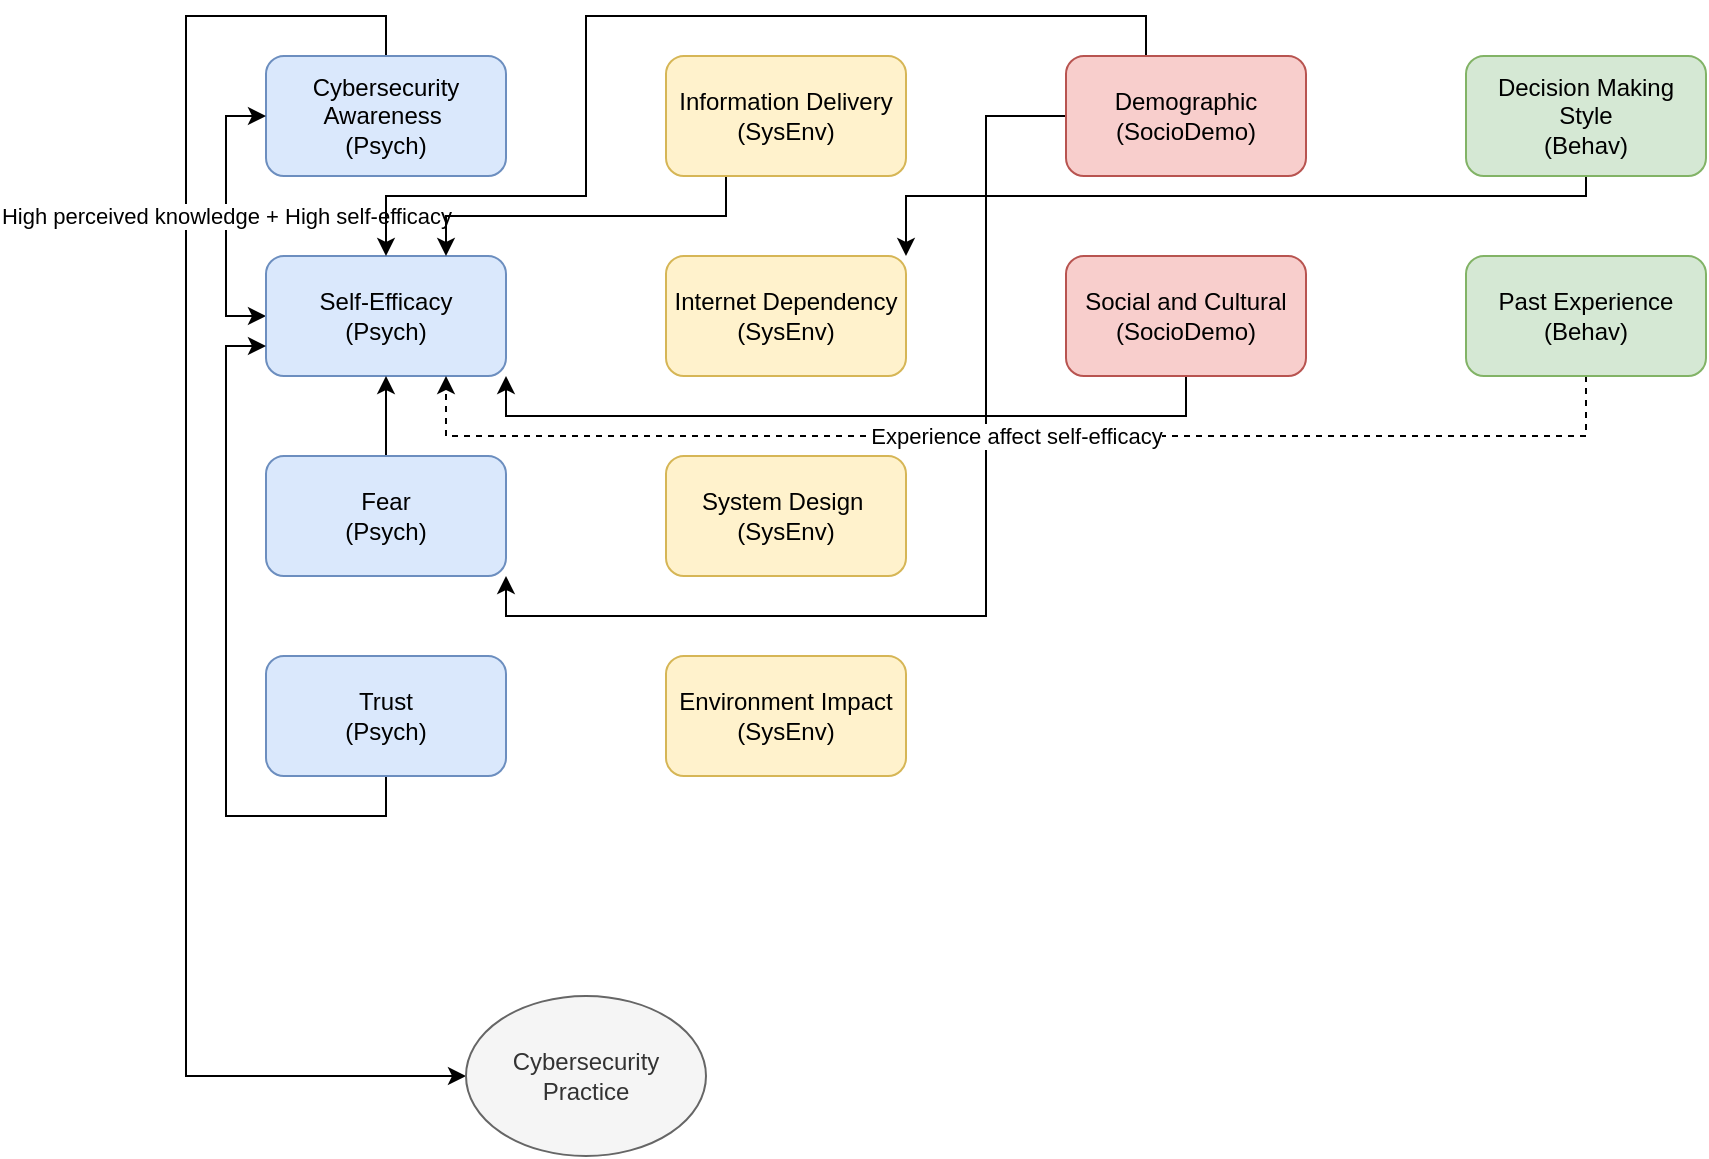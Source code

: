 <mxfile version="28.0.7" pages="2">
  <diagram name="Page-1" id="Dk5KH3D_nTtZC-o7jNqu">
    <mxGraphModel dx="2202" dy="768" grid="1" gridSize="10" guides="1" tooltips="1" connect="1" arrows="1" fold="1" page="1" pageScale="1" pageWidth="850" pageHeight="1100" math="0" shadow="0">
      <root>
        <mxCell id="0" />
        <mxCell id="1" parent="0" />
        <mxCell id="SkmSBCSIT0Oq7I8b3XnM-3" style="edgeStyle=orthogonalEdgeStyle;rounded=0;orthogonalLoop=1;jettySize=auto;html=1;exitX=0.5;exitY=0;exitDx=0;exitDy=0;entryX=0;entryY=0.5;entryDx=0;entryDy=0;" parent="1" source="ku8M4nnd9gkYllifd4ZN-1" target="SkmSBCSIT0Oq7I8b3XnM-2" edge="1">
          <mxGeometry relative="1" as="geometry">
            <Array as="points">
              <mxPoint x="140" y="60" />
              <mxPoint x="40" y="60" />
              <mxPoint x="40" y="590" />
            </Array>
          </mxGeometry>
        </mxCell>
        <mxCell id="ku8M4nnd9gkYllifd4ZN-1" value="Cybersecurity Awareness&amp;nbsp;&lt;br&gt;(Psych)" style="rounded=1;whiteSpace=wrap;html=1;fillColor=#dae8fc;strokeColor=#6c8ebf;" parent="1" vertex="1">
          <mxGeometry x="80" y="80" width="120" height="60" as="geometry" />
        </mxCell>
        <mxCell id="SkmSBCSIT0Oq7I8b3XnM-7" value="High perceived knowledge + High self-efficacy" style="edgeStyle=orthogonalEdgeStyle;rounded=0;orthogonalLoop=1;jettySize=auto;html=1;exitX=0;exitY=0.5;exitDx=0;exitDy=0;entryX=0;entryY=0.5;entryDx=0;entryDy=0;startArrow=classic;startFill=1;" parent="1" source="ku8M4nnd9gkYllifd4ZN-2" target="ku8M4nnd9gkYllifd4ZN-1" edge="1">
          <mxGeometry relative="1" as="geometry" />
        </mxCell>
        <mxCell id="ku8M4nnd9gkYllifd4ZN-2" value="Self-Efficacy&lt;br&gt;(Psych)" style="rounded=1;whiteSpace=wrap;html=1;fillColor=#dae8fc;strokeColor=#6c8ebf;" parent="1" vertex="1">
          <mxGeometry x="80" y="180" width="120" height="60" as="geometry" />
        </mxCell>
        <mxCell id="SkmSBCSIT0Oq7I8b3XnM-4" style="edgeStyle=orthogonalEdgeStyle;rounded=0;orthogonalLoop=1;jettySize=auto;html=1;exitX=0.5;exitY=0;exitDx=0;exitDy=0;entryX=0.5;entryY=1;entryDx=0;entryDy=0;" parent="1" source="ku8M4nnd9gkYllifd4ZN-3" target="ku8M4nnd9gkYllifd4ZN-2" edge="1">
          <mxGeometry relative="1" as="geometry" />
        </mxCell>
        <mxCell id="ku8M4nnd9gkYllifd4ZN-3" value="Fear&lt;br&gt;(Psych)" style="rounded=1;whiteSpace=wrap;html=1;fillColor=#dae8fc;strokeColor=#6c8ebf;" parent="1" vertex="1">
          <mxGeometry x="80" y="280" width="120" height="60" as="geometry" />
        </mxCell>
        <mxCell id="dDCWWGt2qfD9tHyZwhhX-2" style="edgeStyle=orthogonalEdgeStyle;rounded=0;orthogonalLoop=1;jettySize=auto;html=1;exitX=0.5;exitY=1;exitDx=0;exitDy=0;entryX=0;entryY=0.75;entryDx=0;entryDy=0;" edge="1" parent="1" source="ku8M4nnd9gkYllifd4ZN-4" target="ku8M4nnd9gkYllifd4ZN-2">
          <mxGeometry relative="1" as="geometry" />
        </mxCell>
        <mxCell id="ku8M4nnd9gkYllifd4ZN-4" value="Trust&lt;br&gt;(Psych)" style="rounded=1;whiteSpace=wrap;html=1;fillColor=#dae8fc;strokeColor=#6c8ebf;" parent="1" vertex="1">
          <mxGeometry x="80" y="380" width="120" height="60" as="geometry" />
        </mxCell>
        <mxCell id="dDCWWGt2qfD9tHyZwhhX-4" style="edgeStyle=orthogonalEdgeStyle;rounded=0;orthogonalLoop=1;jettySize=auto;html=1;exitX=0.25;exitY=1;exitDx=0;exitDy=0;entryX=0.75;entryY=0;entryDx=0;entryDy=0;" edge="1" parent="1" source="ku8M4nnd9gkYllifd4ZN-5" target="ku8M4nnd9gkYllifd4ZN-2">
          <mxGeometry relative="1" as="geometry">
            <Array as="points">
              <mxPoint x="310" y="160" />
              <mxPoint x="170" y="160" />
            </Array>
          </mxGeometry>
        </mxCell>
        <mxCell id="ku8M4nnd9gkYllifd4ZN-5" value="Information Delivery&lt;br&gt;(SysEnv)" style="rounded=1;whiteSpace=wrap;html=1;fillColor=#fff2cc;strokeColor=#d6b656;" parent="1" vertex="1">
          <mxGeometry x="280" y="80" width="120" height="60" as="geometry" />
        </mxCell>
        <mxCell id="ku8M4nnd9gkYllifd4ZN-6" value="Internet Dependency&lt;br&gt;(SysEnv)" style="rounded=1;whiteSpace=wrap;html=1;fillColor=#fff2cc;strokeColor=#d6b656;" parent="1" vertex="1">
          <mxGeometry x="280" y="180" width="120" height="60" as="geometry" />
        </mxCell>
        <mxCell id="ku8M4nnd9gkYllifd4ZN-7" value="System Design&lt;span style=&quot;background-color: transparent; color: light-dark(rgb(0, 0, 0), rgb(255, 255, 255));&quot;&gt;&amp;nbsp;&lt;/span&gt;&lt;div&gt;(SysEnv)&lt;/div&gt;" style="rounded=1;whiteSpace=wrap;html=1;fillColor=#fff2cc;strokeColor=#d6b656;" parent="1" vertex="1">
          <mxGeometry x="280" y="280" width="120" height="60" as="geometry" />
        </mxCell>
        <mxCell id="ku8M4nnd9gkYllifd4ZN-8" value="&lt;div&gt;Environment Impact&lt;br&gt;(SysEnv)&lt;/div&gt;" style="rounded=1;whiteSpace=wrap;html=1;fillColor=#fff2cc;strokeColor=#d6b656;" parent="1" vertex="1">
          <mxGeometry x="280" y="380" width="120" height="60" as="geometry" />
        </mxCell>
        <mxCell id="SkmSBCSIT0Oq7I8b3XnM-1" style="edgeStyle=orthogonalEdgeStyle;rounded=0;orthogonalLoop=1;jettySize=auto;html=1;exitX=0.5;exitY=0;exitDx=0;exitDy=0;entryX=0.5;entryY=0;entryDx=0;entryDy=0;" parent="1" source="ku8M4nnd9gkYllifd4ZN-9" target="ku8M4nnd9gkYllifd4ZN-2" edge="1">
          <mxGeometry relative="1" as="geometry">
            <Array as="points">
              <mxPoint x="520" y="80" />
              <mxPoint x="520" y="60" />
              <mxPoint x="240" y="60" />
              <mxPoint x="240" y="150" />
              <mxPoint x="140" y="150" />
            </Array>
          </mxGeometry>
        </mxCell>
        <mxCell id="dDCWWGt2qfD9tHyZwhhX-8" style="edgeStyle=orthogonalEdgeStyle;rounded=0;orthogonalLoop=1;jettySize=auto;html=1;exitX=0;exitY=0.5;exitDx=0;exitDy=0;entryX=1;entryY=1;entryDx=0;entryDy=0;" edge="1" parent="1" source="ku8M4nnd9gkYllifd4ZN-9" target="ku8M4nnd9gkYllifd4ZN-3">
          <mxGeometry relative="1" as="geometry">
            <Array as="points">
              <mxPoint x="440" y="110" />
              <mxPoint x="440" y="360" />
              <mxPoint x="200" y="360" />
            </Array>
          </mxGeometry>
        </mxCell>
        <mxCell id="ku8M4nnd9gkYllifd4ZN-9" value="Demographic&lt;br&gt;(SocioDemo)" style="rounded=1;whiteSpace=wrap;html=1;fillColor=#f8cecc;strokeColor=#b85450;" parent="1" vertex="1">
          <mxGeometry x="480" y="80" width="120" height="60" as="geometry" />
        </mxCell>
        <mxCell id="dDCWWGt2qfD9tHyZwhhX-7" style="edgeStyle=orthogonalEdgeStyle;rounded=0;orthogonalLoop=1;jettySize=auto;html=1;exitX=0.5;exitY=1;exitDx=0;exitDy=0;entryX=1;entryY=1;entryDx=0;entryDy=0;" edge="1" parent="1" source="ku8M4nnd9gkYllifd4ZN-10" target="ku8M4nnd9gkYllifd4ZN-2">
          <mxGeometry relative="1" as="geometry" />
        </mxCell>
        <mxCell id="ku8M4nnd9gkYllifd4ZN-10" value="Social and Cultural&lt;br&gt;(SocioDemo)" style="rounded=1;whiteSpace=wrap;html=1;fillColor=#f8cecc;strokeColor=#b85450;" parent="1" vertex="1">
          <mxGeometry x="480" y="180" width="120" height="60" as="geometry" />
        </mxCell>
        <mxCell id="dDCWWGt2qfD9tHyZwhhX-6" style="edgeStyle=orthogonalEdgeStyle;rounded=0;orthogonalLoop=1;jettySize=auto;html=1;exitX=0.5;exitY=1;exitDx=0;exitDy=0;entryX=1;entryY=0;entryDx=0;entryDy=0;" edge="1" parent="1" source="ku8M4nnd9gkYllifd4ZN-11" target="ku8M4nnd9gkYllifd4ZN-6">
          <mxGeometry relative="1" as="geometry">
            <Array as="points">
              <mxPoint x="740" y="150" />
              <mxPoint x="400" y="150" />
            </Array>
          </mxGeometry>
        </mxCell>
        <mxCell id="ku8M4nnd9gkYllifd4ZN-11" value="Decision Making Style&lt;br&gt;(Behav)" style="rounded=1;whiteSpace=wrap;html=1;fillColor=#d5e8d4;strokeColor=#82b366;" parent="1" vertex="1">
          <mxGeometry x="680" y="80" width="120" height="60" as="geometry" />
        </mxCell>
        <mxCell id="SkmSBCSIT0Oq7I8b3XnM-6" value="Experience affect self-efficacy" style="edgeStyle=orthogonalEdgeStyle;rounded=0;orthogonalLoop=1;jettySize=auto;html=1;exitX=0.5;exitY=1;exitDx=0;exitDy=0;entryX=0.75;entryY=1;entryDx=0;entryDy=0;dashed=1;" parent="1" source="ku8M4nnd9gkYllifd4ZN-12" target="ku8M4nnd9gkYllifd4ZN-2" edge="1">
          <mxGeometry relative="1" as="geometry">
            <Array as="points">
              <mxPoint x="740" y="270" />
              <mxPoint x="170" y="270" />
            </Array>
          </mxGeometry>
        </mxCell>
        <mxCell id="ku8M4nnd9gkYllifd4ZN-12" value="Past Experience&lt;br&gt;(Behav)" style="rounded=1;whiteSpace=wrap;html=1;fillColor=#d5e8d4;strokeColor=#82b366;" parent="1" vertex="1">
          <mxGeometry x="680" y="180" width="120" height="60" as="geometry" />
        </mxCell>
        <mxCell id="SkmSBCSIT0Oq7I8b3XnM-2" value="Cybersecurity Practice" style="ellipse;whiteSpace=wrap;html=1;fillColor=#f5f5f5;fontColor=#333333;strokeColor=#666666;" parent="1" vertex="1">
          <mxGeometry x="180" y="550" width="120" height="80" as="geometry" />
        </mxCell>
      </root>
    </mxGraphModel>
  </diagram>
  <diagram id="nVjXVaxDc0mkFGC4M_rG" name="Page-2">
    <mxGraphModel dx="1526" dy="1484" grid="1" gridSize="10" guides="1" tooltips="1" connect="1" arrows="1" fold="1" page="1" pageScale="1" pageWidth="850" pageHeight="1100" math="0" shadow="0">
      <root>
        <mxCell id="0" />
        <mxCell id="1" parent="0" />
        <mxCell id="V1_6yMbfaUW9CFlezUjd-26" style="rounded=0;orthogonalLoop=1;jettySize=auto;html=1;exitX=0.5;exitY=0;exitDx=0;exitDy=0;entryX=0.5;entryY=1;entryDx=0;entryDy=0;endArrow=none;endFill=0;strokeWidth=2;dashPattern=1 2;curved=0;jumpStyle=none;jumpSize=5;strokeLinecap=round;dashed=1;" edge="1" parent="1" source="V1_6yMbfaUW9CFlezUjd-2" target="V1_6yMbfaUW9CFlezUjd-4">
          <mxGeometry relative="1" as="geometry">
            <Array as="points">
              <mxPoint x="400" y="240" />
            </Array>
          </mxGeometry>
        </mxCell>
        <mxCell id="V1_6yMbfaUW9CFlezUjd-2" value="&lt;font&gt;Cybersecurity Behavior&lt;/font&gt;" style="ellipse;whiteSpace=wrap;html=1;aspect=fixed;strokeWidth=4;fontSize=21;verticalAlign=middle;align=center;fontFamily=Helvetica;" vertex="1" parent="1">
          <mxGeometry x="300" y="272" width="200" height="200" as="geometry" />
        </mxCell>
        <mxCell id="V1_6yMbfaUW9CFlezUjd-13" value="&lt;font style=&quot;color: light-dark(rgb(255, 255, 255), rgb(237, 237, 237)); font-size: 15px;&quot;&gt;Cybersecurity Awareness&lt;/font&gt;" style="ellipse;whiteSpace=wrap;html=1;aspect=fixed;strokeWidth=3;fontSize=21;verticalAlign=middle;align=center;fontFamily=Helvetica;fillColor=#41A3E0;strokeColor=#41A3E0;" vertex="1" parent="1">
          <mxGeometry x="750" y="50" width="180" height="180" as="geometry" />
        </mxCell>
        <mxCell id="V1_6yMbfaUW9CFlezUjd-14" value="&lt;font style=&quot;color: light-dark(rgb(255, 255, 255), rgb(237, 237, 237)); font-size: 15px;&quot;&gt;Self-Efficacy&lt;/font&gt;" style="ellipse;whiteSpace=wrap;html=1;aspect=fixed;strokeWidth=3;fontSize=21;verticalAlign=middle;align=center;fontFamily=Helvetica;fillColor=#41A3E0;strokeColor=#41A3E0;" vertex="1" parent="1">
          <mxGeometry x="940" y="190" width="121" height="121" as="geometry" />
        </mxCell>
        <mxCell id="V1_6yMbfaUW9CFlezUjd-15" value="&lt;font style=&quot;color: light-dark(rgb(255, 255, 255), rgb(237, 237, 237)); font-size: 15px;&quot;&gt;Fear&lt;/font&gt;" style="ellipse;whiteSpace=wrap;html=1;aspect=fixed;strokeWidth=3;fontSize=21;verticalAlign=middle;align=center;fontFamily=Helvetica;fillColor=#41A3E0;strokeColor=#41A3E0;" vertex="1" parent="1">
          <mxGeometry x="1000" y="350" width="42" height="42" as="geometry" />
        </mxCell>
        <mxCell id="V1_6yMbfaUW9CFlezUjd-16" value="&lt;font style=&quot;color: light-dark(rgb(255, 255, 255), rgb(237, 237, 237)); font-size: 15px;&quot;&gt;Trust&lt;/font&gt;" style="ellipse;whiteSpace=wrap;html=1;aspect=fixed;strokeWidth=3;fontSize=21;verticalAlign=middle;align=center;fontFamily=Helvetica;fillColor=#41A3E0;strokeColor=#41A3E0;" vertex="1" parent="1">
          <mxGeometry x="990" y="430" width="42" height="42" as="geometry" />
        </mxCell>
        <mxCell id="V1_6yMbfaUW9CFlezUjd-17" value="&lt;font style=&quot;color: light-dark(rgb(255, 255, 255), rgb(237, 237, 237)); font-size: 15px;&quot;&gt;Information Delivery&lt;/font&gt;" style="ellipse;whiteSpace=wrap;html=1;aspect=fixed;strokeWidth=3;fontSize=21;verticalAlign=middle;align=center;fontFamily=Helvetica;fillColor=#F99745;strokeColor=#F99745;" vertex="1" parent="1">
          <mxGeometry x="520" y="-148" width="93" height="93" as="geometry" />
        </mxCell>
        <mxCell id="V1_6yMbfaUW9CFlezUjd-18" value="&lt;font style=&quot;color: light-dark(rgb(255, 255, 255), rgb(237, 237, 237)); font-size: 15px;&quot;&gt;Internet Dependency&lt;/font&gt;" style="ellipse;whiteSpace=wrap;html=1;aspect=fixed;strokeWidth=3;fontSize=21;verticalAlign=middle;align=center;fontFamily=Helvetica;fillColor=#F99745;strokeColor=#F99745;" vertex="1" parent="1">
          <mxGeometry x="580" y="-60" width="93" height="93" as="geometry" />
        </mxCell>
        <mxCell id="V1_6yMbfaUW9CFlezUjd-19" value="&lt;font style=&quot;color: light-dark(rgb(255, 255, 255), rgb(237, 237, 237)); font-size: 15px;&quot;&gt;System Design&lt;/font&gt;" style="ellipse;whiteSpace=wrap;html=1;aspect=fixed;strokeWidth=3;fontSize=21;verticalAlign=middle;align=center;fontFamily=Helvetica;fillColor=#F99745;strokeColor=#F99745;" vertex="1" parent="1">
          <mxGeometry x="393" y="-160" width="64" height="64" as="geometry" />
        </mxCell>
        <mxCell id="V1_6yMbfaUW9CFlezUjd-20" value="&lt;font style=&quot;color: light-dark(rgb(255, 255, 255), rgb(237, 237, 237)); font-size: 15px;&quot;&gt;Environment Impact&lt;/font&gt;" style="ellipse;whiteSpace=wrap;html=1;aspect=fixed;strokeWidth=3;fontSize=21;verticalAlign=middle;align=center;fontFamily=Helvetica;fillColor=#F99745;strokeColor=#F99745;" vertex="1" parent="1">
          <mxGeometry x="230" y="-134" width="57" height="57" as="geometry" />
        </mxCell>
        <mxCell id="V1_6yMbfaUW9CFlezUjd-21" value="&lt;font style=&quot;color: light-dark(rgb(255, 255, 255), rgb(237, 237, 237)); font-size: 15px;&quot;&gt;Demographic&lt;/font&gt;" style="ellipse;whiteSpace=wrap;html=1;aspect=fixed;strokeWidth=3;fontSize=21;verticalAlign=middle;align=center;fontFamily=Helvetica;fillColor=#FE668C;strokeColor=#FE668C;" vertex="1" parent="1">
          <mxGeometry x="50" y="130" width="100" height="100" as="geometry" />
        </mxCell>
        <mxCell id="V1_6yMbfaUW9CFlezUjd-22" value="&lt;font style=&quot;color: light-dark(rgb(255, 255, 255), rgb(237, 237, 237)); font-size: 15px;&quot;&gt;Social &amp;amp; Cultural&lt;/font&gt;" style="ellipse;whiteSpace=wrap;html=1;aspect=fixed;strokeWidth=3;fontSize=21;verticalAlign=middle;align=center;fontFamily=Helvetica;fillColor=#FE668C;strokeColor=#FE668C;" vertex="1" parent="1">
          <mxGeometry x="-110" y="240" width="71" height="71" as="geometry" />
        </mxCell>
        <mxCell id="V1_6yMbfaUW9CFlezUjd-23" value="&lt;font style=&quot;color: light-dark(rgb(255, 255, 255), rgb(237, 237, 237)); font-size: 15px;&quot;&gt;Decisionn-Making Style&lt;/font&gt;" style="ellipse;whiteSpace=wrap;html=1;aspect=fixed;strokeWidth=3;fontSize=21;verticalAlign=middle;align=center;fontFamily=Helvetica;fillColor=#FFC639;strokeColor=#FFC639;" vertex="1" parent="1">
          <mxGeometry x="241" y="621" width="79" height="79" as="geometry" />
        </mxCell>
        <mxCell id="V1_6yMbfaUW9CFlezUjd-24" value="&lt;font color=&quot;#ffffff&quot;&gt;&lt;span style=&quot;font-size: 15px;&quot;&gt;Past Experience&lt;/span&gt;&lt;/font&gt;" style="ellipse;whiteSpace=wrap;html=1;aspect=fixed;strokeWidth=3;fontSize=21;verticalAlign=middle;align=center;fontFamily=Helvetica;fillColor=#FFC639;strokeColor=#FFC639;" vertex="1" parent="1">
          <mxGeometry x="440" y="700" width="57" height="57" as="geometry" />
        </mxCell>
        <mxCell id="V1_6yMbfaUW9CFlezUjd-27" value="" style="group" vertex="1" connectable="0" parent="1">
          <mxGeometry x="260" y="-70" width="280" height="280" as="geometry" />
        </mxCell>
        <mxCell id="V1_6yMbfaUW9CFlezUjd-4" value="" style="ellipse;whiteSpace=wrap;html=1;aspect=fixed;strokeWidth=4;fontSize=21;verticalAlign=middle;align=center;fontFamily=Helvetica;strokeColor=#F99745;" vertex="1" parent="V1_6yMbfaUW9CFlezUjd-27">
          <mxGeometry width="280" height="280" as="geometry" />
        </mxCell>
        <mxCell id="V1_6yMbfaUW9CFlezUjd-6" value="&lt;span style=&quot;color: rgb(255, 255, 255); font-size: 15px;&quot;&gt;Systemic &amp;amp; Environmental Factors&lt;/span&gt;" style="ellipse;whiteSpace=wrap;html=1;aspect=fixed;strokeWidth=3;fontSize=21;verticalAlign=middle;align=center;fontFamily=Helvetica;fillColor=#F99745;strokeColor=#F99745;" vertex="1" parent="V1_6yMbfaUW9CFlezUjd-27">
          <mxGeometry x="15" y="15" width="250" height="250" as="geometry" />
        </mxCell>
        <mxCell id="V1_6yMbfaUW9CFlezUjd-28" value="" style="group" vertex="1" connectable="0" parent="1">
          <mxGeometry x="10" y="270" width="210" height="210" as="geometry" />
        </mxCell>
        <mxCell id="V1_6yMbfaUW9CFlezUjd-9" value="" style="ellipse;whiteSpace=wrap;html=1;aspect=fixed;strokeWidth=4;fontSize=21;verticalAlign=middle;align=center;fontFamily=Helvetica;strokeColor=#FE668C;" vertex="1" parent="V1_6yMbfaUW9CFlezUjd-28">
          <mxGeometry width="210" height="210" as="geometry" />
        </mxCell>
        <mxCell id="V1_6yMbfaUW9CFlezUjd-10" value="&lt;span style=&quot;color: rgb(255, 255, 255); font-size: 15px;&quot;&gt;Socio-Demographic Factors&lt;/span&gt;" style="ellipse;whiteSpace=wrap;html=1;aspect=fixed;strokeWidth=3;fontSize=21;verticalAlign=middle;align=center;fontFamily=Helvetica;fillColor=#FE668C;strokeColor=#FE668C;" vertex="1" parent="V1_6yMbfaUW9CFlezUjd-28">
          <mxGeometry x="15" y="15" width="180" height="180" as="geometry" />
        </mxCell>
        <mxCell id="V1_6yMbfaUW9CFlezUjd-29" value="" style="group" vertex="1" connectable="0" parent="1">
          <mxGeometry x="558" y="258.13" width="310" height="310" as="geometry" />
        </mxCell>
        <mxCell id="V1_6yMbfaUW9CFlezUjd-7" value="" style="ellipse;whiteSpace=wrap;html=1;aspect=fixed;strokeWidth=4;fontSize=21;verticalAlign=middle;align=center;fontFamily=Helvetica;strokeColor=#41A3E0;" vertex="1" parent="V1_6yMbfaUW9CFlezUjd-29">
          <mxGeometry width="310" height="310" as="geometry" />
        </mxCell>
        <mxCell id="V1_6yMbfaUW9CFlezUjd-8" value="&lt;font style=&quot;color: light-dark(rgb(255, 255, 255), rgb(237, 237, 237)); font-size: 15px;&quot;&gt;Psychological Factors&lt;/font&gt;" style="ellipse;whiteSpace=wrap;html=1;aspect=fixed;strokeWidth=3;fontSize=21;verticalAlign=middle;align=center;fontFamily=Helvetica;fillColor=#41A3E0;strokeColor=#41A3E0;" vertex="1" parent="V1_6yMbfaUW9CFlezUjd-29">
          <mxGeometry x="15" y="15" width="280" height="280" as="geometry" />
        </mxCell>
        <mxCell id="V1_6yMbfaUW9CFlezUjd-30" value="" style="group" vertex="1" connectable="0" parent="1">
          <mxGeometry x="342.88" y="478.13" width="200" height="200" as="geometry" />
        </mxCell>
        <mxCell id="V1_6yMbfaUW9CFlezUjd-11" value="" style="ellipse;whiteSpace=wrap;html=1;aspect=fixed;strokeWidth=4;fontSize=21;verticalAlign=middle;align=center;fontFamily=Helvetica;strokeColor=#FFC639;" vertex="1" parent="V1_6yMbfaUW9CFlezUjd-30">
          <mxGeometry width="200" height="200" as="geometry" />
        </mxCell>
        <mxCell id="V1_6yMbfaUW9CFlezUjd-12" value="&lt;span style=&quot;color: rgb(255, 255, 255); font-size: 15px;&quot;&gt;Behaviroal Factors&lt;/span&gt;" style="ellipse;whiteSpace=wrap;html=1;aspect=fixed;strokeWidth=3;fontSize=21;verticalAlign=middle;align=center;fontFamily=Helvetica;fillColor=#FFC639;strokeColor=#FFC639;" vertex="1" parent="V1_6yMbfaUW9CFlezUjd-30">
          <mxGeometry x="15" y="15" width="170" height="170" as="geometry" />
        </mxCell>
      </root>
    </mxGraphModel>
  </diagram>
</mxfile>

